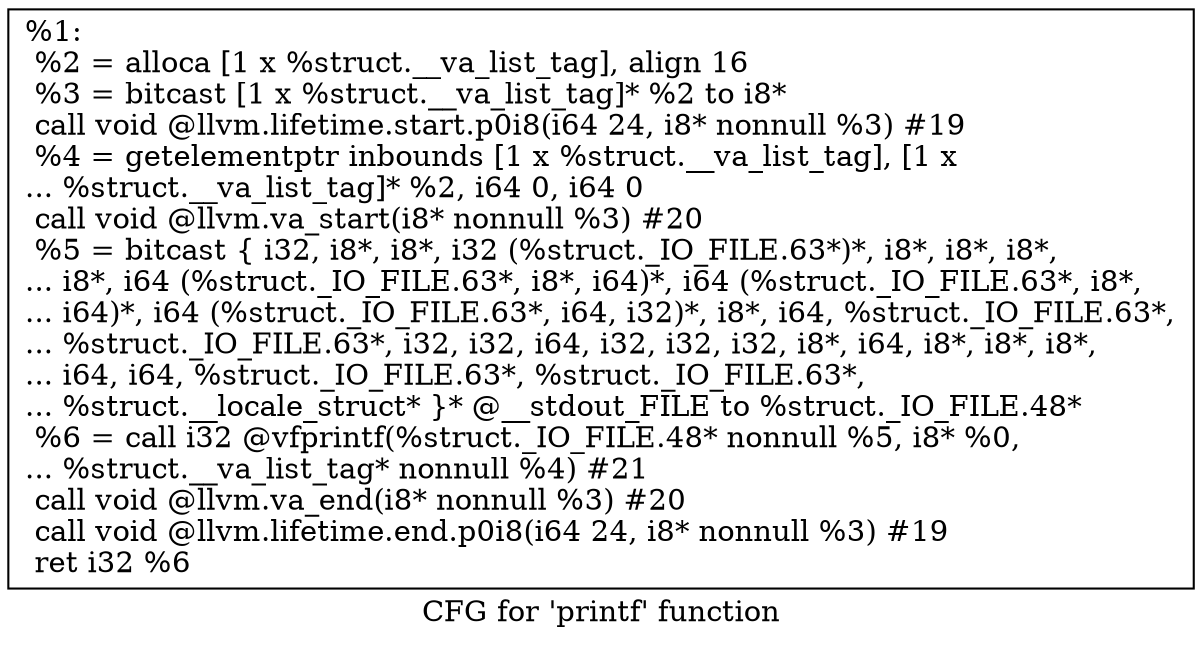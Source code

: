 digraph "CFG for 'printf' function" {
	label="CFG for 'printf' function";

	Node0x2790480 [shape=record,label="{%1:\l  %2 = alloca [1 x %struct.__va_list_tag], align 16\l  %3 = bitcast [1 x %struct.__va_list_tag]* %2 to i8*\l  call void @llvm.lifetime.start.p0i8(i64 24, i8* nonnull %3) #19\l  %4 = getelementptr inbounds [1 x %struct.__va_list_tag], [1 x\l... %struct.__va_list_tag]* %2, i64 0, i64 0\l  call void @llvm.va_start(i8* nonnull %3) #20\l  %5 = bitcast \{ i32, i8*, i8*, i32 (%struct._IO_FILE.63*)*, i8*, i8*, i8*,\l... i8*, i64 (%struct._IO_FILE.63*, i8*, i64)*, i64 (%struct._IO_FILE.63*, i8*,\l... i64)*, i64 (%struct._IO_FILE.63*, i64, i32)*, i8*, i64, %struct._IO_FILE.63*,\l... %struct._IO_FILE.63*, i32, i32, i64, i32, i32, i32, i8*, i64, i8*, i8*, i8*,\l... i64, i64, %struct._IO_FILE.63*, %struct._IO_FILE.63*,\l... %struct.__locale_struct* \}* @__stdout_FILE to %struct._IO_FILE.48*\l  %6 = call i32 @vfprintf(%struct._IO_FILE.48* nonnull %5, i8* %0,\l... %struct.__va_list_tag* nonnull %4) #21\l  call void @llvm.va_end(i8* nonnull %3) #20\l  call void @llvm.lifetime.end.p0i8(i64 24, i8* nonnull %3) #19\l  ret i32 %6\l}"];
}
